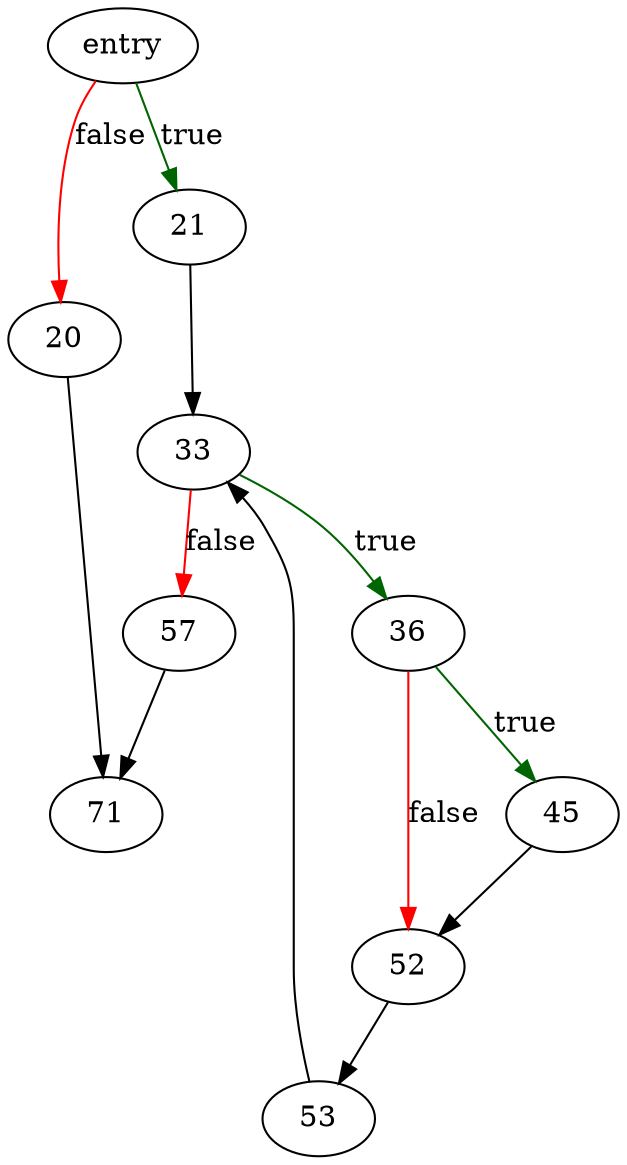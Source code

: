 digraph "sqliteViewResetAll" {
	// Node definitions.
	2 [label=entry];
	20;
	21;
	33;
	36;
	45;
	52;
	53;
	57;
	71;

	// Edge definitions.
	2 -> 20 [
		color=red
		label=false
	];
	2 -> 21 [
		color=darkgreen
		label=true
	];
	20 -> 71;
	21 -> 33;
	33 -> 36 [
		color=darkgreen
		label=true
	];
	33 -> 57 [
		color=red
		label=false
	];
	36 -> 45 [
		color=darkgreen
		label=true
	];
	36 -> 52 [
		color=red
		label=false
	];
	45 -> 52;
	52 -> 53;
	53 -> 33;
	57 -> 71;
}